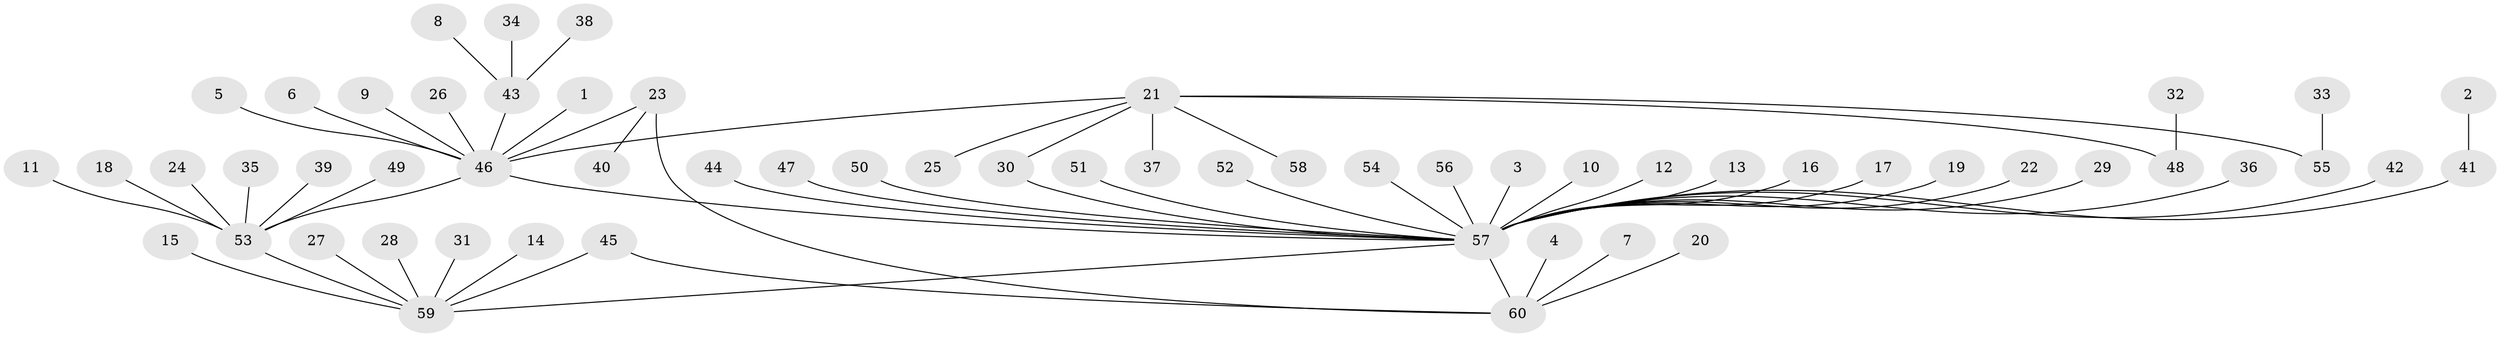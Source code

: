 // original degree distribution, {10: 0.008403361344537815, 4: 0.05042016806722689, 28: 0.008403361344537815, 11: 0.008403361344537815, 9: 0.008403361344537815, 2: 0.16806722689075632, 6: 0.01680672268907563, 1: 0.6470588235294118, 8: 0.008403361344537815, 5: 0.025210084033613446, 3: 0.05042016806722689}
// Generated by graph-tools (version 1.1) at 2025/49/03/09/25 03:49:55]
// undirected, 60 vertices, 63 edges
graph export_dot {
graph [start="1"]
  node [color=gray90,style=filled];
  1;
  2;
  3;
  4;
  5;
  6;
  7;
  8;
  9;
  10;
  11;
  12;
  13;
  14;
  15;
  16;
  17;
  18;
  19;
  20;
  21;
  22;
  23;
  24;
  25;
  26;
  27;
  28;
  29;
  30;
  31;
  32;
  33;
  34;
  35;
  36;
  37;
  38;
  39;
  40;
  41;
  42;
  43;
  44;
  45;
  46;
  47;
  48;
  49;
  50;
  51;
  52;
  53;
  54;
  55;
  56;
  57;
  58;
  59;
  60;
  1 -- 46 [weight=1.0];
  2 -- 41 [weight=1.0];
  3 -- 57 [weight=1.0];
  4 -- 60 [weight=1.0];
  5 -- 46 [weight=1.0];
  6 -- 46 [weight=1.0];
  7 -- 60 [weight=1.0];
  8 -- 43 [weight=1.0];
  9 -- 46 [weight=1.0];
  10 -- 57 [weight=1.0];
  11 -- 53 [weight=1.0];
  12 -- 57 [weight=1.0];
  13 -- 57 [weight=1.0];
  14 -- 59 [weight=1.0];
  15 -- 59 [weight=1.0];
  16 -- 57 [weight=1.0];
  17 -- 57 [weight=1.0];
  18 -- 53 [weight=1.0];
  19 -- 57 [weight=1.0];
  20 -- 60 [weight=1.0];
  21 -- 25 [weight=1.0];
  21 -- 30 [weight=1.0];
  21 -- 37 [weight=1.0];
  21 -- 46 [weight=1.0];
  21 -- 48 [weight=1.0];
  21 -- 55 [weight=1.0];
  21 -- 58 [weight=1.0];
  22 -- 57 [weight=1.0];
  23 -- 40 [weight=1.0];
  23 -- 46 [weight=1.0];
  23 -- 60 [weight=1.0];
  24 -- 53 [weight=1.0];
  26 -- 46 [weight=1.0];
  27 -- 59 [weight=1.0];
  28 -- 59 [weight=1.0];
  29 -- 57 [weight=1.0];
  30 -- 57 [weight=1.0];
  31 -- 59 [weight=1.0];
  32 -- 48 [weight=1.0];
  33 -- 55 [weight=1.0];
  34 -- 43 [weight=1.0];
  35 -- 53 [weight=1.0];
  36 -- 57 [weight=1.0];
  38 -- 43 [weight=1.0];
  39 -- 53 [weight=1.0];
  41 -- 57 [weight=2.0];
  42 -- 57 [weight=1.0];
  43 -- 46 [weight=1.0];
  44 -- 57 [weight=1.0];
  45 -- 59 [weight=1.0];
  45 -- 60 [weight=1.0];
  46 -- 53 [weight=1.0];
  46 -- 57 [weight=1.0];
  47 -- 57 [weight=1.0];
  49 -- 53 [weight=1.0];
  50 -- 57 [weight=1.0];
  51 -- 57 [weight=1.0];
  52 -- 57 [weight=1.0];
  53 -- 59 [weight=1.0];
  54 -- 57 [weight=1.0];
  56 -- 57 [weight=2.0];
  57 -- 59 [weight=1.0];
  57 -- 60 [weight=1.0];
}
